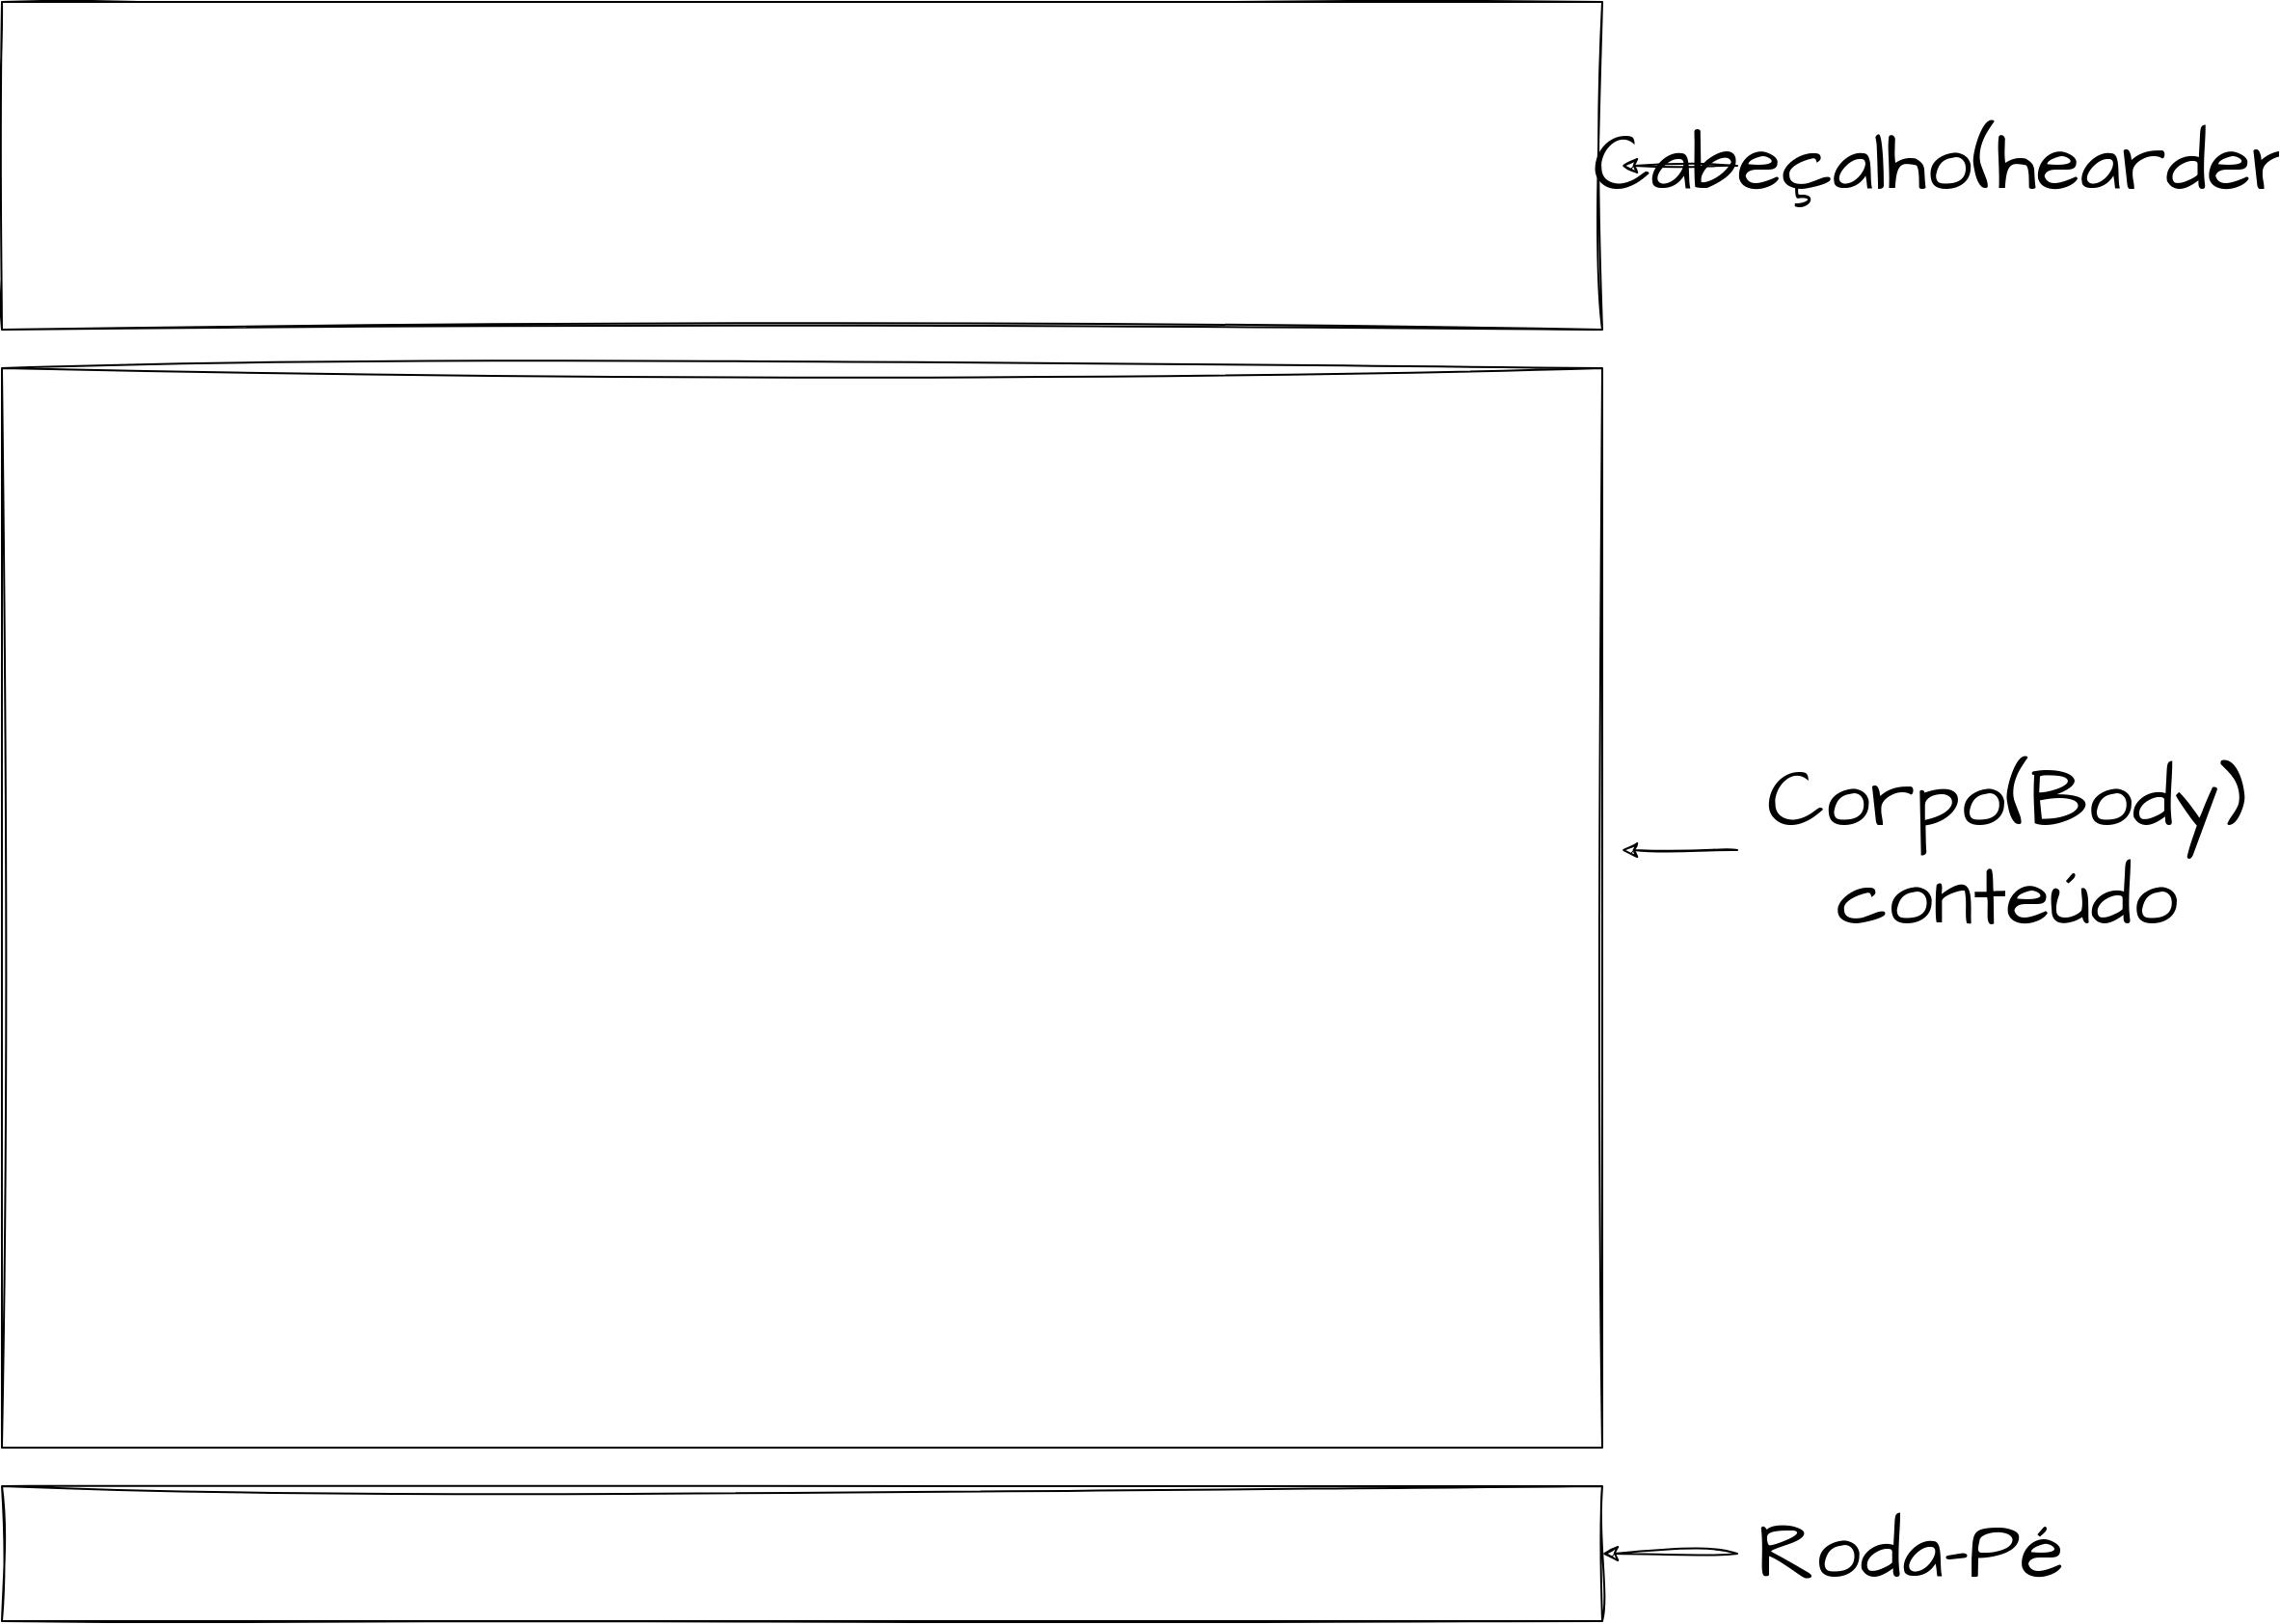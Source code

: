 <mxfile>
    <diagram id="4qUhrxAYHZLIajijR41k" name="Page-1">
        <mxGraphModel dx="2284" dy="889" grid="1" gridSize="10" guides="1" tooltips="1" connect="1" arrows="1" fold="1" page="1" pageScale="1" pageWidth="850" pageHeight="1100" math="0" shadow="0">
            <root>
                <mxCell id="0"/>
                <mxCell id="1" parent="0"/>
                <mxCell id="2" value="" style="rounded=0;whiteSpace=wrap;html=1;sketch=1;hachureGap=4;jiggle=2;curveFitting=1;fontFamily=Architects Daughter;fontSource=https%3A%2F%2Ffonts.googleapis.com%2Fcss%3Ffamily%3DArchitects%2BDaughter;fontSize=20;" vertex="1" parent="1">
                    <mxGeometry x="10" y="10" width="830" height="170" as="geometry"/>
                </mxCell>
                <mxCell id="8" style="edgeStyle=none;sketch=1;hachureGap=4;jiggle=2;curveFitting=1;html=1;fontFamily=Architects Daughter;fontSource=https%3A%2F%2Ffonts.googleapis.com%2Fcss%3Ffamily%3DArchitects%2BDaughter;fontSize=42;" edge="1" parent="1" source="3">
                    <mxGeometry relative="1" as="geometry">
                        <mxPoint x="850" y="95" as="targetPoint"/>
                    </mxGeometry>
                </mxCell>
                <mxCell id="3" value="&lt;font style=&quot;font-size: 42px;&quot;&gt;Cabeçalho(hearder)&lt;/font&gt;" style="text;html=1;strokeColor=none;fillColor=none;align=center;verticalAlign=middle;whiteSpace=wrap;rounded=0;sketch=1;hachureGap=4;jiggle=2;curveFitting=1;fontFamily=Architects Daughter;fontSource=https%3A%2F%2Ffonts.googleapis.com%2Fcss%3Ffamily%3DArchitects%2BDaughter;fontSize=20;" vertex="1" parent="1">
                    <mxGeometry x="910" y="60" width="230" height="70" as="geometry"/>
                </mxCell>
                <mxCell id="4" value="&lt;p&gt;&lt;br&gt;&lt;/p&gt;" style="rounded=0;whiteSpace=wrap;html=1;sketch=1;hachureGap=4;jiggle=2;curveFitting=1;fontFamily=Architects Daughter;fontSource=https%3A%2F%2Ffonts.googleapis.com%2Fcss%3Ffamily%3DArchitects%2BDaughter;fontSize=20;" vertex="1" parent="1">
                    <mxGeometry x="10" y="200" width="830" height="560" as="geometry"/>
                </mxCell>
                <mxCell id="9" style="edgeStyle=none;sketch=1;hachureGap=4;jiggle=2;curveFitting=1;html=1;fontFamily=Architects Daughter;fontSource=https%3A%2F%2Ffonts.googleapis.com%2Fcss%3Ffamily%3DArchitects%2BDaughter;fontSize=42;" edge="1" parent="1" source="5">
                    <mxGeometry relative="1" as="geometry">
                        <mxPoint x="850" y="450" as="targetPoint"/>
                    </mxGeometry>
                </mxCell>
                <mxCell id="5" value="&lt;font style=&quot;font-size: 42px;&quot;&gt;Corpo(Body)&lt;br&gt;conteúdo&lt;br&gt;&lt;/font&gt;" style="text;html=1;strokeColor=none;fillColor=none;align=center;verticalAlign=middle;whiteSpace=wrap;rounded=0;sketch=1;hachureGap=4;jiggle=2;curveFitting=1;fontFamily=Architects Daughter;fontSource=https%3A%2F%2Ffonts.googleapis.com%2Fcss%3Ffamily%3DArchitects%2BDaughter;fontSize=20;" vertex="1" parent="1">
                    <mxGeometry x="910" y="400" width="280" height="100" as="geometry"/>
                </mxCell>
                <mxCell id="6" value="" style="rounded=0;whiteSpace=wrap;html=1;sketch=1;hachureGap=4;jiggle=2;curveFitting=1;fontFamily=Architects Daughter;fontSource=https%3A%2F%2Ffonts.googleapis.com%2Fcss%3Ffamily%3DArchitects%2BDaughter;fontSize=20;" vertex="1" parent="1">
                    <mxGeometry x="10" y="780" width="830" height="70" as="geometry"/>
                </mxCell>
                <mxCell id="10" style="edgeStyle=none;sketch=1;hachureGap=4;jiggle=2;curveFitting=1;html=1;entryX=1;entryY=0.5;entryDx=0;entryDy=0;fontFamily=Architects Daughter;fontSource=https%3A%2F%2Ffonts.googleapis.com%2Fcss%3Ffamily%3DArchitects%2BDaughter;fontSize=42;" edge="1" parent="1" source="7" target="6">
                    <mxGeometry relative="1" as="geometry"/>
                </mxCell>
                <mxCell id="7" value="&lt;font style=&quot;font-size: 42px;&quot;&gt;Roda-Pé&lt;/font&gt;" style="text;html=1;strokeColor=none;fillColor=none;align=center;verticalAlign=middle;whiteSpace=wrap;rounded=0;sketch=1;hachureGap=4;jiggle=2;curveFitting=1;fontFamily=Architects Daughter;fontSource=https%3A%2F%2Ffonts.googleapis.com%2Fcss%3Ffamily%3DArchitects%2BDaughter;fontSize=20;" vertex="1" parent="1">
                    <mxGeometry x="910" y="780" width="180" height="70" as="geometry"/>
                </mxCell>
            </root>
        </mxGraphModel>
    </diagram>
    <diagram id="rhgJp8L_Cf2mZCc9lzyh" name="Page-2">
        <mxGraphModel dx="1599" dy="622" grid="1" gridSize="10" guides="1" tooltips="1" connect="1" arrows="1" fold="1" page="1" pageScale="1" pageWidth="850" pageHeight="1100" math="0" shadow="0">
            <root>
                <mxCell id="0"/>
                <mxCell id="1" parent="0"/>
                <mxCell id="YMdF1J9BvLcLEZ6vSs4g-1" value="" style="rounded=0;whiteSpace=wrap;html=1;sketch=1;hachureGap=4;jiggle=2;curveFitting=1;fontFamily=Architects Daughter;fontSource=https%3A%2F%2Ffonts.googleapis.com%2Fcss%3Ffamily%3DArchitects%2BDaughter;fontSize=42;fontStyle=1" vertex="1" parent="1">
                    <mxGeometry x="190" y="80" width="610" height="320" as="geometry"/>
                </mxCell>
                <mxCell id="YMdF1J9BvLcLEZ6vSs4g-2" value="banheiro" style="rounded=0;whiteSpace=wrap;html=1;sketch=1;hachureGap=4;jiggle=2;curveFitting=1;fontFamily=Architects Daughter;fontSource=https%3A%2F%2Ffonts.googleapis.com%2Fcss%3Ffamily%3DArchitects%2BDaughter;fontSize=42;fillColor=#1ba1e2;fontColor=#ffffff;strokeColor=#006EAF;fontStyle=0" vertex="1" parent="1">
                    <mxGeometry x="600" y="340" width="200" height="60" as="geometry"/>
                </mxCell>
                <mxCell id="YMdF1J9BvLcLEZ6vSs4g-11" value="escritorio" style="rounded=0;whiteSpace=wrap;html=1;sketch=1;hachureGap=4;jiggle=2;curveFitting=1;fontFamily=Architects Daughter;fontSource=https%3A%2F%2Ffonts.googleapis.com%2Fcss%3Ffamily%3DArchitects%2BDaughter;fontSize=42;fillColor=#1ba1e2;fontColor=#ffffff;strokeColor=#006EAF;" vertex="1" parent="1">
                    <mxGeometry x="600" y="80" width="200" height="60" as="geometry"/>
                </mxCell>
                <mxCell id="YMdF1J9BvLcLEZ6vSs4g-12" value="&lt;font style=&quot;font-size: 17px;&quot;&gt;closet&lt;/font&gt;" style="rounded=0;whiteSpace=wrap;html=1;sketch=1;hachureGap=4;jiggle=2;curveFitting=1;fontFamily=Architects Daughter;fontSource=https%3A%2F%2Ffonts.googleapis.com%2Fcss%3Ffamily%3DArchitects%2BDaughter;fontSize=42;fillColor=#6a00ff;fontColor=#ffffff;strokeColor=#3700CC;" vertex="1" parent="1">
                    <mxGeometry x="740" y="140" width="60" height="200" as="geometry"/>
                </mxCell>
                <mxCell id="YMdF1J9BvLcLEZ6vSs4g-13" value="serviços" style="rounded=0;whiteSpace=wrap;html=1;sketch=1;hachureGap=4;jiggle=2;curveFitting=1;fontFamily=Architects Daughter;fontSource=https%3A%2F%2Ffonts.googleapis.com%2Fcss%3Ffamily%3DArchitects%2BDaughter;fontSize=42;fillColor=#1ba1e2;fontColor=#ffffff;strokeColor=#006EAF;" vertex="1" parent="1">
                    <mxGeometry x="190" y="80" width="200" height="60" as="geometry"/>
                </mxCell>
                <mxCell id="YMdF1J9BvLcLEZ6vSs4g-14" value="&lt;font style=&quot;font-size: 25px;&quot;&gt;QuartoGde&lt;/font&gt;" style="rounded=0;html=1;sketch=1;hachureGap=4;jiggle=2;curveFitting=1;fontFamily=Architects Daughter;fontSource=https%3A%2F%2Ffonts.googleapis.com%2Fcss%3Ffamily%3DArchitects%2BDaughter;fontSize=17;labelBorderColor=none;labelBackgroundColor=none;whiteSpace=wrap;fontColor=default;" vertex="1" parent="1">
                    <mxGeometry x="410" y="230" width="140" height="40" as="geometry"/>
                </mxCell>
            </root>
        </mxGraphModel>
    </diagram>
</mxfile>